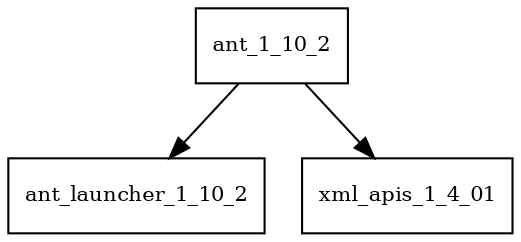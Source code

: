 digraph ant_1_10_2_dependencies {
  node [shape = box, fontsize=10.0];
  ant_1_10_2 -> ant_launcher_1_10_2;
  ant_1_10_2 -> xml_apis_1_4_01;
}
